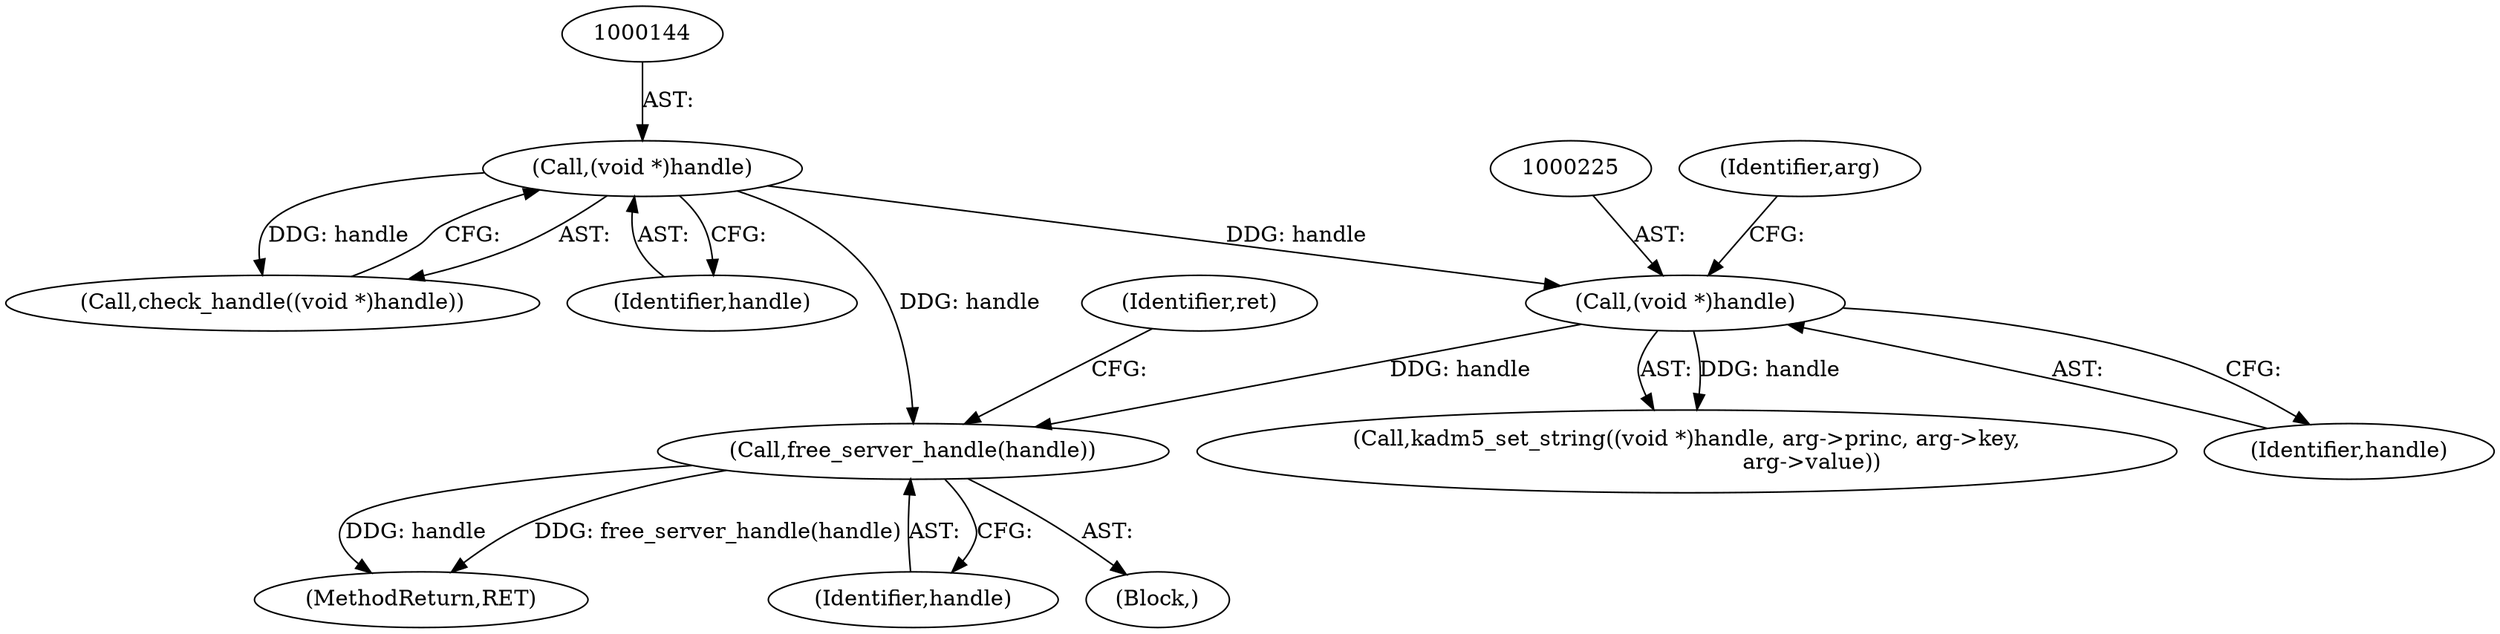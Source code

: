 digraph "0_krb5_83ed75feba32e46f736fcce0d96a0445f29b96c2_19@API" {
"1000282" [label="(Call,free_server_handle(handle))"];
"1000224" [label="(Call,(void *)handle)"];
"1000143" [label="(Call,(void *)handle)"];
"1000226" [label="(Identifier,handle)"];
"1000143" [label="(Call,(void *)handle)"];
"1000287" [label="(MethodReturn,RET)"];
"1000282" [label="(Call,free_server_handle(handle))"];
"1000286" [label="(Identifier,ret)"];
"1000283" [label="(Identifier,handle)"];
"1000142" [label="(Call,check_handle((void *)handle))"];
"1000228" [label="(Identifier,arg)"];
"1000103" [label="(Block,)"];
"1000224" [label="(Call,(void *)handle)"];
"1000223" [label="(Call,kadm5_set_string((void *)handle, arg->princ, arg->key,\n                                    arg->value))"];
"1000145" [label="(Identifier,handle)"];
"1000282" -> "1000103"  [label="AST: "];
"1000282" -> "1000283"  [label="CFG: "];
"1000283" -> "1000282"  [label="AST: "];
"1000286" -> "1000282"  [label="CFG: "];
"1000282" -> "1000287"  [label="DDG: free_server_handle(handle)"];
"1000282" -> "1000287"  [label="DDG: handle"];
"1000224" -> "1000282"  [label="DDG: handle"];
"1000143" -> "1000282"  [label="DDG: handle"];
"1000224" -> "1000223"  [label="AST: "];
"1000224" -> "1000226"  [label="CFG: "];
"1000225" -> "1000224"  [label="AST: "];
"1000226" -> "1000224"  [label="AST: "];
"1000228" -> "1000224"  [label="CFG: "];
"1000224" -> "1000223"  [label="DDG: handle"];
"1000143" -> "1000224"  [label="DDG: handle"];
"1000143" -> "1000142"  [label="AST: "];
"1000143" -> "1000145"  [label="CFG: "];
"1000144" -> "1000143"  [label="AST: "];
"1000145" -> "1000143"  [label="AST: "];
"1000142" -> "1000143"  [label="CFG: "];
"1000143" -> "1000142"  [label="DDG: handle"];
}
